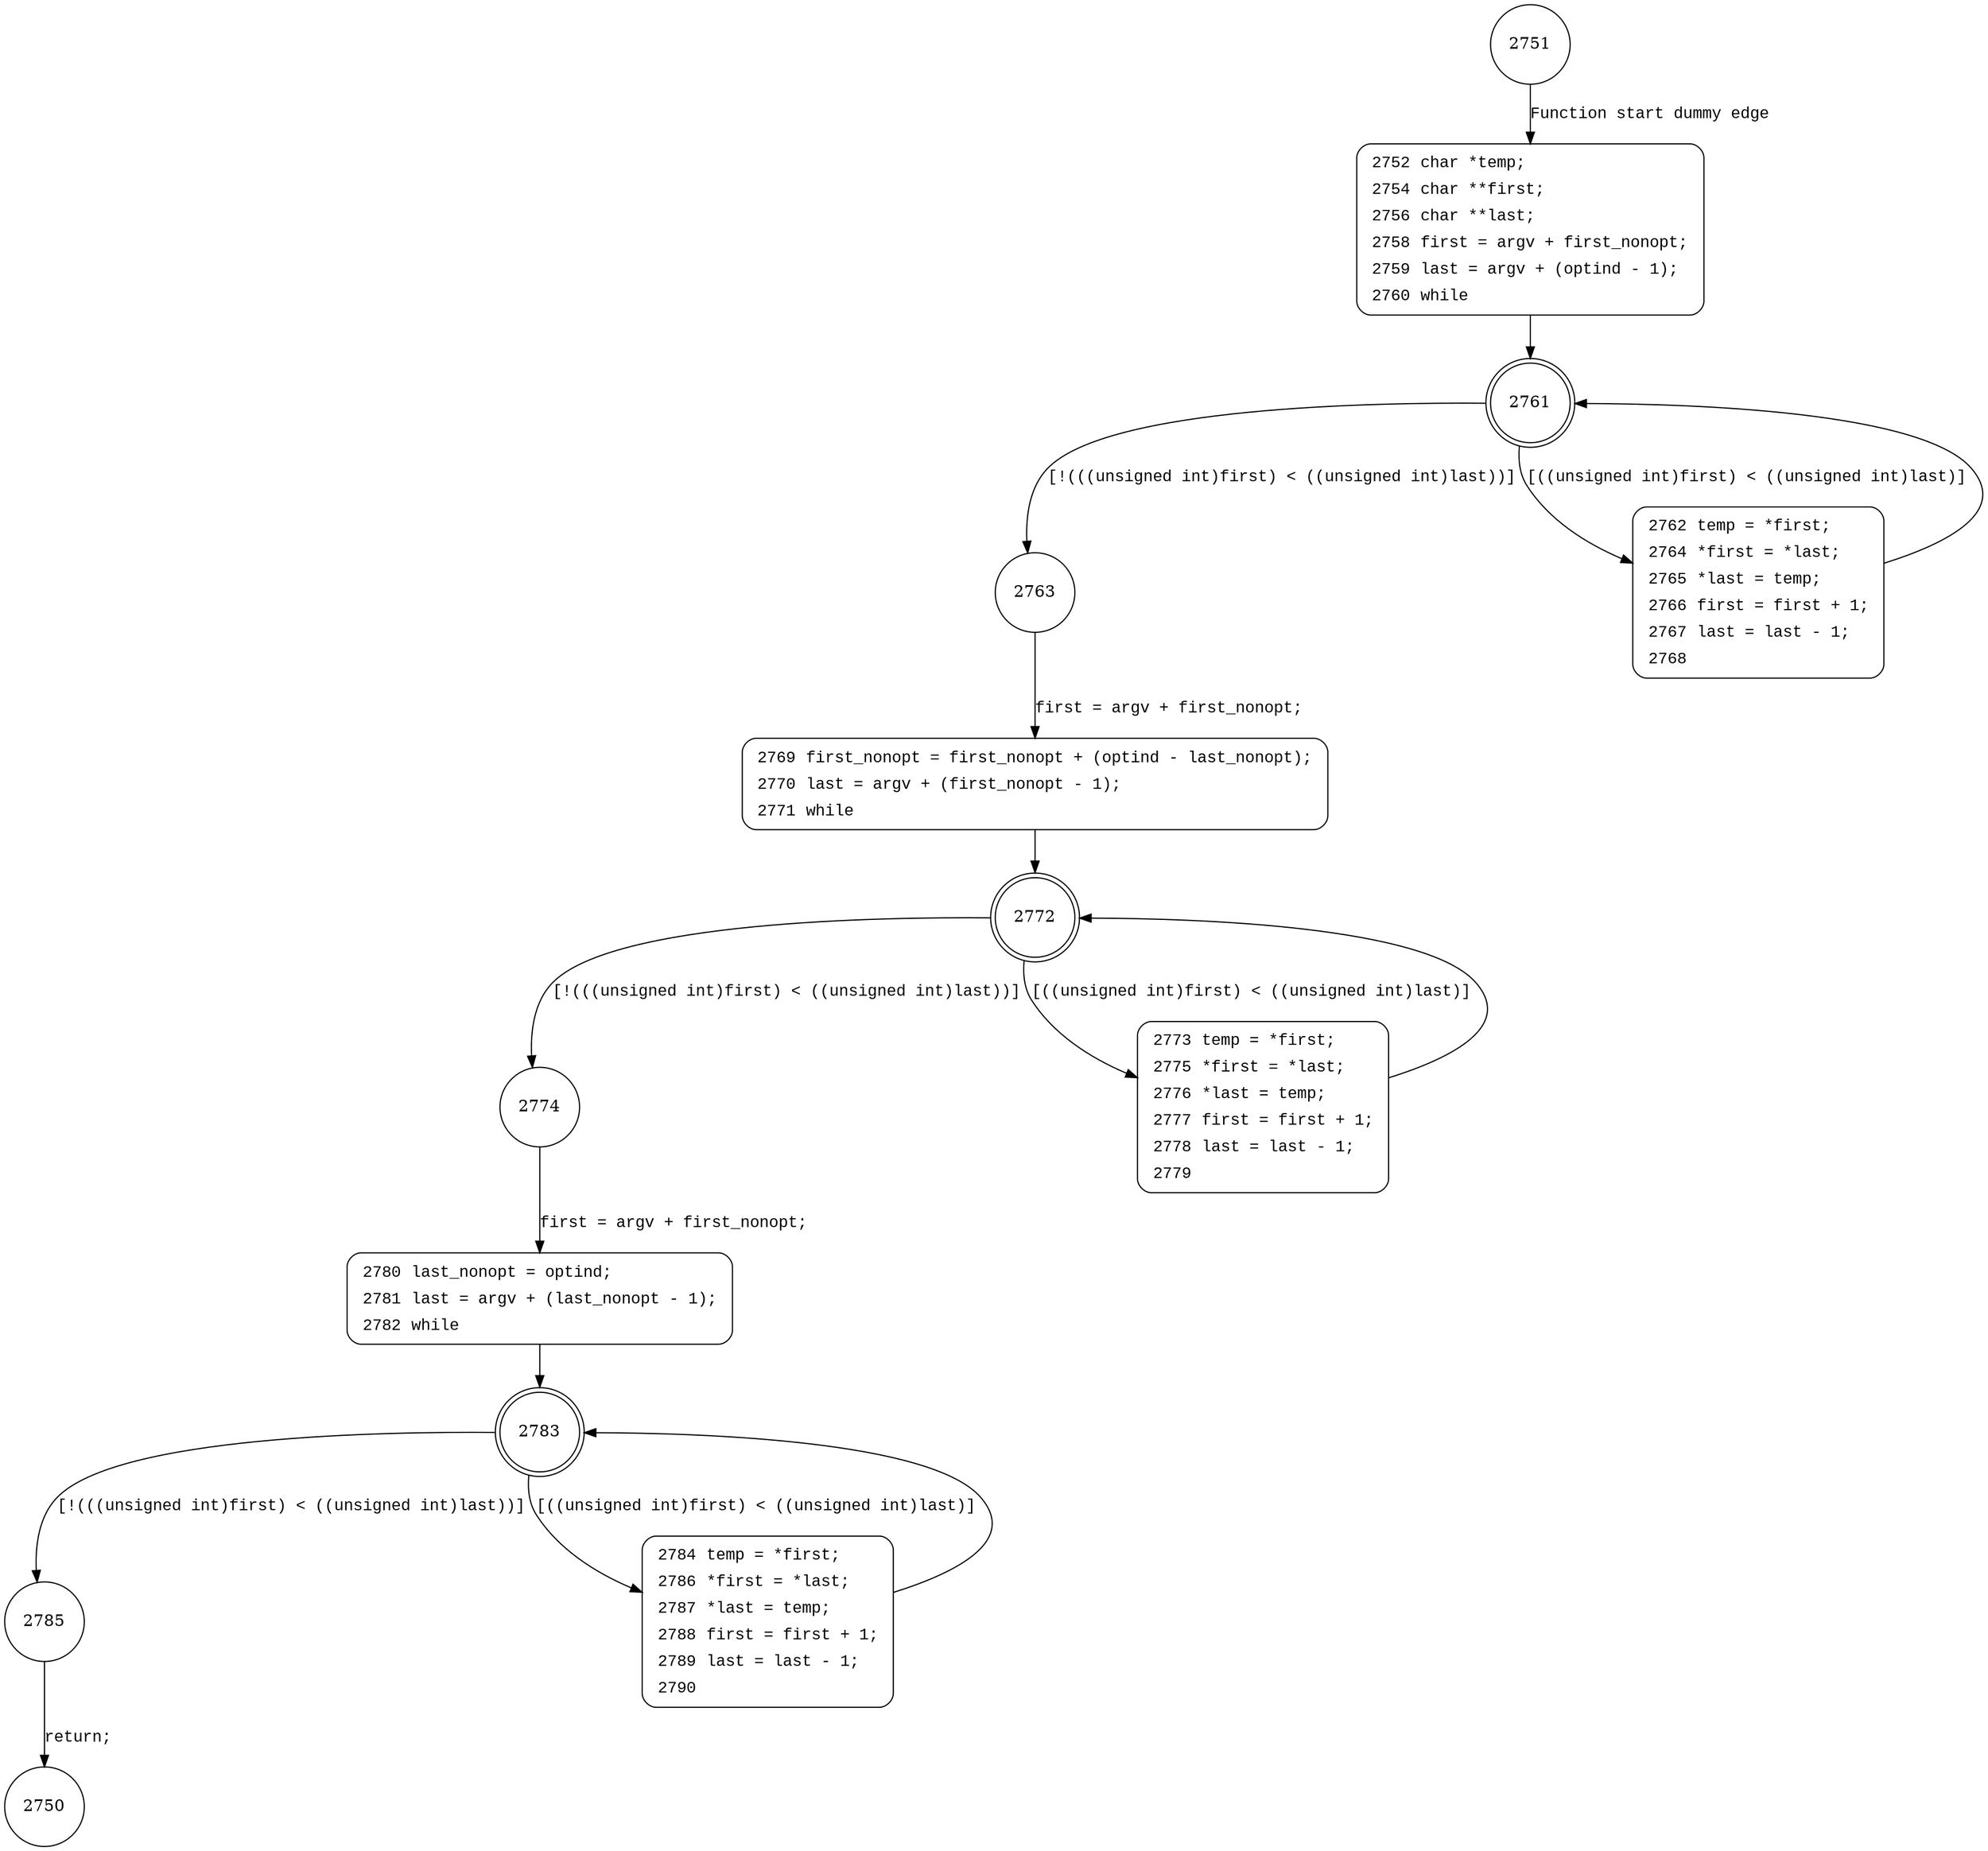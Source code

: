 digraph exchange {
2751 [shape="circle"]
2752 [shape="circle"]
2761 [shape="doublecircle"]
2763 [shape="circle"]
2762 [shape="circle"]
2769 [shape="circle"]
2772 [shape="doublecircle"]
2774 [shape="circle"]
2773 [shape="circle"]
2780 [shape="circle"]
2783 [shape="doublecircle"]
2785 [shape="circle"]
2784 [shape="circle"]
2750 [shape="circle"]
2752 [style="filled,bold" penwidth="1" fillcolor="white" fontname="Courier New" shape="Mrecord" label=<<table border="0" cellborder="0" cellpadding="3" bgcolor="white"><tr><td align="right">2752</td><td align="left">char *temp;</td></tr><tr><td align="right">2754</td><td align="left">char **first;</td></tr><tr><td align="right">2756</td><td align="left">char **last;</td></tr><tr><td align="right">2758</td><td align="left">first = argv + first_nonopt;</td></tr><tr><td align="right">2759</td><td align="left">last = argv + (optind - 1);</td></tr><tr><td align="right">2760</td><td align="left">while</td></tr></table>>]
2752 -> 2761[label=""]
2762 [style="filled,bold" penwidth="1" fillcolor="white" fontname="Courier New" shape="Mrecord" label=<<table border="0" cellborder="0" cellpadding="3" bgcolor="white"><tr><td align="right">2762</td><td align="left">temp = *first;</td></tr><tr><td align="right">2764</td><td align="left">*first = *last;</td></tr><tr><td align="right">2765</td><td align="left">*last = temp;</td></tr><tr><td align="right">2766</td><td align="left">first = first + 1;</td></tr><tr><td align="right">2767</td><td align="left">last = last - 1;</td></tr><tr><td align="right">2768</td><td align="left"></td></tr></table>>]
2762 -> 2761[label=""]
2769 [style="filled,bold" penwidth="1" fillcolor="white" fontname="Courier New" shape="Mrecord" label=<<table border="0" cellborder="0" cellpadding="3" bgcolor="white"><tr><td align="right">2769</td><td align="left">first_nonopt = first_nonopt + (optind - last_nonopt);</td></tr><tr><td align="right">2770</td><td align="left">last = argv + (first_nonopt - 1);</td></tr><tr><td align="right">2771</td><td align="left">while</td></tr></table>>]
2769 -> 2772[label=""]
2773 [style="filled,bold" penwidth="1" fillcolor="white" fontname="Courier New" shape="Mrecord" label=<<table border="0" cellborder="0" cellpadding="3" bgcolor="white"><tr><td align="right">2773</td><td align="left">temp = *first;</td></tr><tr><td align="right">2775</td><td align="left">*first = *last;</td></tr><tr><td align="right">2776</td><td align="left">*last = temp;</td></tr><tr><td align="right">2777</td><td align="left">first = first + 1;</td></tr><tr><td align="right">2778</td><td align="left">last = last - 1;</td></tr><tr><td align="right">2779</td><td align="left"></td></tr></table>>]
2773 -> 2772[label=""]
2780 [style="filled,bold" penwidth="1" fillcolor="white" fontname="Courier New" shape="Mrecord" label=<<table border="0" cellborder="0" cellpadding="3" bgcolor="white"><tr><td align="right">2780</td><td align="left">last_nonopt = optind;</td></tr><tr><td align="right">2781</td><td align="left">last = argv + (last_nonopt - 1);</td></tr><tr><td align="right">2782</td><td align="left">while</td></tr></table>>]
2780 -> 2783[label=""]
2784 [style="filled,bold" penwidth="1" fillcolor="white" fontname="Courier New" shape="Mrecord" label=<<table border="0" cellborder="0" cellpadding="3" bgcolor="white"><tr><td align="right">2784</td><td align="left">temp = *first;</td></tr><tr><td align="right">2786</td><td align="left">*first = *last;</td></tr><tr><td align="right">2787</td><td align="left">*last = temp;</td></tr><tr><td align="right">2788</td><td align="left">first = first + 1;</td></tr><tr><td align="right">2789</td><td align="left">last = last - 1;</td></tr><tr><td align="right">2790</td><td align="left"></td></tr></table>>]
2784 -> 2783[label=""]
2751 -> 2752 [label="Function start dummy edge" fontname="Courier New"]
2761 -> 2763 [label="[!(((unsigned int)first) < ((unsigned int)last))]" fontname="Courier New"]
2761 -> 2762 [label="[((unsigned int)first) < ((unsigned int)last)]" fontname="Courier New"]
2763 -> 2769 [label="first = argv + first_nonopt;" fontname="Courier New"]
2772 -> 2774 [label="[!(((unsigned int)first) < ((unsigned int)last))]" fontname="Courier New"]
2772 -> 2773 [label="[((unsigned int)first) < ((unsigned int)last)]" fontname="Courier New"]
2774 -> 2780 [label="first = argv + first_nonopt;" fontname="Courier New"]
2783 -> 2785 [label="[!(((unsigned int)first) < ((unsigned int)last))]" fontname="Courier New"]
2783 -> 2784 [label="[((unsigned int)first) < ((unsigned int)last)]" fontname="Courier New"]
2785 -> 2750 [label="return;" fontname="Courier New"]
}